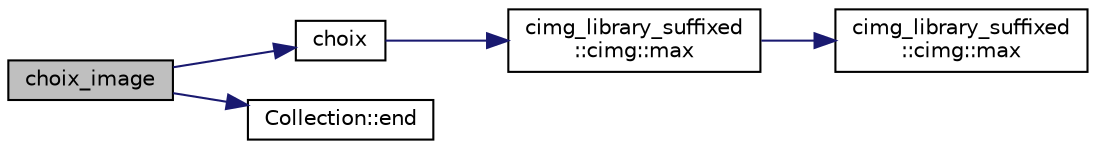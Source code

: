 digraph "choix_image"
{
 // INTERACTIVE_SVG=YES
  edge [fontname="Helvetica",fontsize="10",labelfontname="Helvetica",labelfontsize="10"];
  node [fontname="Helvetica",fontsize="10",shape=record];
  rankdir="LR";
  Node10 [label="choix_image",height=0.2,width=0.4,color="black", fillcolor="grey75", style="filled", fontcolor="black"];
  Node10 -> Node11 [color="midnightblue",fontsize="10",style="solid",fontname="Helvetica"];
  Node11 [label="choix",height=0.2,width=0.4,color="black", fillcolor="white", style="filled",URL="$menu_8cpp.html#ab8e0d5fe33cf41a4201057a6954e5368"];
  Node11 -> Node12 [color="midnightblue",fontsize="10",style="solid",fontname="Helvetica"];
  Node12 [label="cimg_library_suffixed\l::cimg::max",height=0.2,width=0.4,color="black", fillcolor="white", style="filled",URL="$namespacecimg__library__suffixed_1_1cimg.html#aae5df5731fe5a367cec402071108c11c",tooltip="Return the maximum between three values. "];
  Node12 -> Node13 [color="midnightblue",fontsize="10",style="solid",fontname="Helvetica"];
  Node13 [label="cimg_library_suffixed\l::cimg::max",height=0.2,width=0.4,color="black", fillcolor="white", style="filled",URL="$namespacecimg__library__suffixed_1_1cimg.html#a4b4cabc621d732787bca13016ea8026a",tooltip="Return the maximum between four values. "];
  Node10 -> Node14 [color="midnightblue",fontsize="10",style="solid",fontname="Helvetica"];
  Node14 [label="Collection::end",height=0.2,width=0.4,color="black", fillcolor="white", style="filled",URL="$class_collection.html#ab5b98f651d0f49cde1be067c69c52e89"];
}
